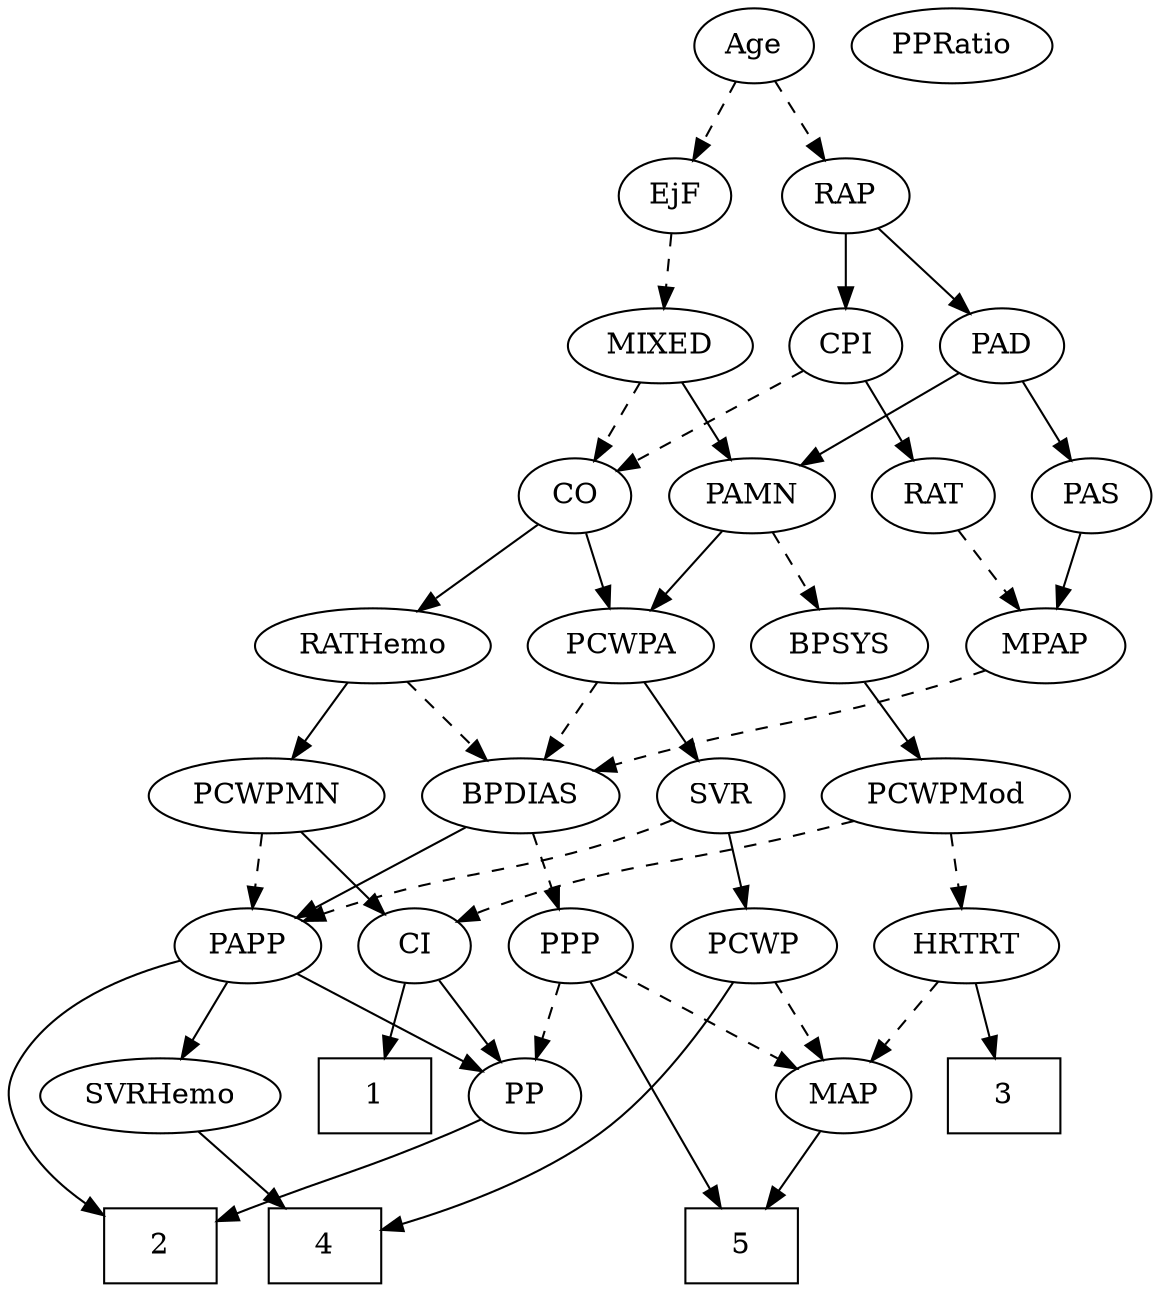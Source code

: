 strict digraph {
	graph [bb="0,0,521.9,612"];
	node [label="\N"];
	1	[height=0.5,
		pos="159.9,90",
		shape=box,
		width=0.75];
	2	[height=0.5,
		pos="64.897,18",
		shape=box,
		width=0.75];
	3	[height=0.5,
		pos="459.9,90",
		shape=box,
		width=0.75];
	4	[height=0.5,
		pos="139.9,18",
		shape=box,
		width=0.75];
	5	[height=0.5,
		pos="334.9,18",
		shape=box,
		width=0.75];
	Age	[height=0.5,
		pos="339.9,594",
		width=0.75];
	EjF	[height=0.5,
		pos="303.9,522",
		width=0.75];
	Age -> EjF	[pos="e,312.2,539.15 331.55,576.76 327.19,568.28 321.75,557.71 316.86,548.2",
		style=dashed];
	RAP	[height=0.5,
		pos="382.9,522",
		width=0.77632];
	Age -> RAP	[pos="e,372.88,539.31 349.65,577.12 354.97,568.47 361.66,557.58 367.64,547.83",
		style=dashed];
	MIXED	[height=0.5,
		pos="297.9,450",
		width=1.1193];
	EjF -> MIXED	[pos="e,299.36,468.1 302.41,503.7 301.75,495.98 300.96,486.71 300.22,478.11",
		style=dashed];
	PAD	[height=0.5,
		pos="456.9,450",
		width=0.79437];
	RAP -> PAD	[pos="e,441.58,465.49 398.23,506.5 408.65,496.64 422.6,483.44 434.29,472.38",
		style=solid];
	CPI	[height=0.5,
		pos="382.9,450",
		width=0.75];
	RAP -> CPI	[pos="e,382.9,468.1 382.9,503.7 382.9,495.98 382.9,486.71 382.9,478.11",
		style=solid];
	CO	[height=0.5,
		pos="259.9,378",
		width=0.75];
	MIXED -> CO	[pos="e,268.84,395.47 288.89,432.41 284.35,424.04 278.74,413.71 273.67,404.37",
		style=dashed];
	PAMN	[height=0.5,
		pos="340.9,378",
		width=1.011];
	MIXED -> PAMN	[pos="e,330.78,395.47 308.09,432.41 313.28,423.95 319.71,413.49 325.49,404.08",
		style=solid];
	MPAP	[height=0.5,
		pos="471.9,306",
		width=0.97491];
	BPDIAS	[height=0.5,
		pos="239.9,234",
		width=1.1735];
	MPAP -> BPDIAS	[pos="e,271.63,245.93 445.07,294.09 439.44,291.95 433.51,289.81 427.9,288 368,268.63 351.24,269.96 290.9,252 287.77,251.07 284.54,250.07 \
281.3,249.05",
		style=dashed];
	BPSYS	[height=0.5,
		pos="380.9,306",
		width=1.0471];
	PCWPMod	[height=0.5,
		pos="425.9,234",
		width=1.4443];
	BPSYS -> PCWPMod	[pos="e,415,251.96 391.56,288.41 396.92,280.08 403.53,269.8 409.51,260.49",
		style=solid];
	PAS	[height=0.5,
		pos="494.9,378",
		width=0.75];
	PAD -> PAS	[pos="e,486.13,395.15 465.71,432.76 470.31,424.28 476.05,413.71 481.22,404.2",
		style=solid];
	PAD -> PAMN	[pos="e,363.35,392.55 436.96,436.97 419.12,426.21 392.7,410.26 372.08,397.82",
		style=solid];
	RATHemo	[height=0.5,
		pos="174.9,306",
		width=1.3721];
	CO -> RATHemo	[pos="e,193.91,322.65 243.51,363.5 231.65,353.74 215.37,340.33 201.64,329.02",
		style=solid];
	PCWPA	[height=0.5,
		pos="283.9,306",
		width=1.1555];
	CO -> PCWPA	[pos="e,277.97,324.28 265.71,360.05 268.41,352.18 271.69,342.62 274.71,333.79",
		style=solid];
	PAS -> MPAP	[pos="e,477.41,323.79 489.33,360.05 486.7,352.06 483.51,342.33 480.57,333.4",
		style=solid];
	PAMN -> BPSYS	[pos="e,371.49,323.47 350.38,360.41 355.16,352.04 361.06,341.71 366.4,332.37",
		style=dashed];
	PAMN -> PCWPA	[pos="e,297.18,323.31 327.96,361.12 320.78,352.29 311.69,341.13 303.63,331.24",
		style=solid];
	PCWPMN	[height=0.5,
		pos="129.9,234",
		width=1.3902];
	RATHemo -> PCWPMN	[pos="e,140.8,251.96 164.23,288.41 158.87,280.08 152.27,269.8 146.28,260.49",
		style=solid];
	RATHemo -> BPDIAS	[pos="e,224.9,251.15 189.97,288.76 198.26,279.84 208.69,268.61 217.87,258.72",
		style=dashed];
	CPI -> CO	[pos="e,279.92,390.4 362.86,437.6 342.76,426.16 311.59,408.42 288.81,395.46",
		style=dashed];
	RAT	[height=0.5,
		pos="422.9,378",
		width=0.75827];
	CPI -> RAT	[pos="e,413.67,395.15 392.17,432.76 397.07,424.19 403.19,413.49 408.67,403.9",
		style=solid];
	RAT -> MPAP	[pos="e,460.37,323.47 433.77,361.46 439.88,352.74 447.64,341.65 454.56,331.76",
		style=dashed];
	SVR	[height=0.5,
		pos="327.9,234",
		width=0.77632];
	PCWP	[height=0.5,
		pos="345.9,162",
		width=0.97491];
	SVR -> PCWP	[pos="e,341.45,180.28 332.25,216.05 334.26,208.26 336.69,198.82 338.93,190.08",
		style=solid];
	PAPP	[height=0.5,
		pos="116.9,162",
		width=0.88464];
	SVR -> PAPP	[pos="e,141.42,173.77 306.24,222.32 301.26,220.07 295.95,217.83 290.9,216 233.32,195.14 215.86,199.77 157.9,180 155.62,179.22 153.29,178.38 \
150.95,177.51",
		style=dashed];
	CI	[height=0.5,
		pos="193.9,162",
		width=0.75];
	PCWPMod -> CI	[pos="e,214.95,173.72 386.86,222.05 379.57,220.03 372,217.94 364.9,216 304.99,199.66 288.21,201.34 229.9,180 228.05,179.32 226.16,178.59 \
224.27,177.81",
		style=dashed];
	HRTRT	[height=0.5,
		pos="438.9,162",
		width=1.1013];
	PCWPMod -> HRTRT	[pos="e,435.72,180.1 429.11,215.7 430.54,207.98 432.26,198.71 433.86,190.11",
		style=dashed];
	PCWPA -> SVR	[pos="e,317.85,250.99 294.32,288.41 299.72,279.83 306.41,269.19 312.39,259.67",
		style=solid];
	PCWPA -> BPDIAS	[pos="e,250.25,251.47 273.47,288.41 268.15,279.95 261.58,269.49 255.66,260.08",
		style=dashed];
	PCWPMN -> CI	[pos="e,180.44,177.72 144.74,216.76 153.33,207.37 164.27,195.41 173.64,185.15",
		style=solid];
	PCWPMN -> PAPP	[pos="e,120.07,180.1 126.68,215.7 125.25,207.98 123.53,198.71 121.93,190.11",
		style=dashed];
	SVRHemo	[height=0.5,
		pos="64.897,90",
		width=1.3902];
	SVRHemo -> 4	[pos="e,121.55,36.124 82.292,72.765 91.763,63.925 103.66,52.817 114.19,42.997",
		style=solid];
	PPP	[height=0.5,
		pos="265.9,162",
		width=0.75];
	BPDIAS -> PPP	[pos="e,259.66,179.79 246.19,216.05 249.16,208.06 252.77,198.33 256.09,189.4",
		style=dashed];
	BPDIAS -> PAPP	[pos="e,138.67,175.39 215.6,219.17 196.08,208.06 168.56,192.4 147.53,180.44",
		style=solid];
	MAP	[height=0.5,
		pos="383.9,90",
		width=0.84854];
	MAP -> 5	[pos="e,347,36.292 372.78,73.116 366.9,64.716 359.53,54.196 352.87,44.671",
		style=solid];
	PP	[height=0.5,
		pos="231.9,90",
		width=0.75];
	PP -> 2	[pos="e,92.115,31.022 210.69,78.69 205.85,76.423 200.72,74.08 195.9,72 155.58,54.615 144.47,52.776 103.9,36 103.06,35.654 102.22,35.303 \
101.36,34.947",
		style=solid];
	PPP -> 5	[pos="e,326.43,36.425 273.81,144.71 285.58,120.49 307.82,74.731 321.97,45.609",
		style=solid];
	PPP -> MAP	[pos="e,363.19,103.28 285.38,149.44 304.17,138.3 332.85,121.28 354.43,108.48",
		style=dashed];
	PPP -> PP	[pos="e,239.98,107.63 258.01,144.76 253.99,136.49 249.01,126.23 244.48,116.9",
		style=dashed];
	PPRatio	[height=0.5,
		pos="424.9,594",
		width=1.1013];
	PCWP -> 4	[pos="e,166.95,26.235 335.01,144.51 321.37,124.92 296.29,92.347 267.9,72 240.07,52.059 203.63,37.909 176.74,29.275",
		style=solid];
	PCWP -> MAP	[pos="e,374.96,107.47 354.9,144.41 359.45,136.04 365.05,125.71 370.12,116.37",
		style=dashed];
	CI -> 1	[pos="e,168.21,108.12 186.01,144.76 182.05,136.61 177.15,126.53 172.67,117.31",
		style=solid];
	CI -> PP	[pos="e,223.13,107.15 202.71,144.76 207.31,136.28 213.05,125.71 218.22,116.2",
		style=solid];
	PAPP -> 2	[pos="e,37.715,35.663 86.942,155.83 60.521,149.52 23.554,136 5.8966,108 -2.6385,94.467 -0.61967,86.613 5.8966,72 11.066,60.407 20.163,\
50.291 29.689,42.091",
		style=solid];
	PAPP -> SVRHemo	[pos="e,77.375,107.8 105.1,145.12 98.7,136.51 90.65,125.67 83.436,115.96",
		style=solid];
	PAPP -> PP	[pos="e,212.38,102.88 137.72,148.32 156.22,137.07 183.4,120.52 203.81,108.1",
		style=solid];
	HRTRT -> 3	[pos="e,454.71,108.28 443.98,144.05 446.32,136.26 449.15,126.82 451.77,118.08",
		style=solid];
	HRTRT -> MAP	[pos="e,396.21,106.67 426.14,144.76 419.1,135.8 410.23,124.51 402.43,114.59",
		style=dashed];
}
